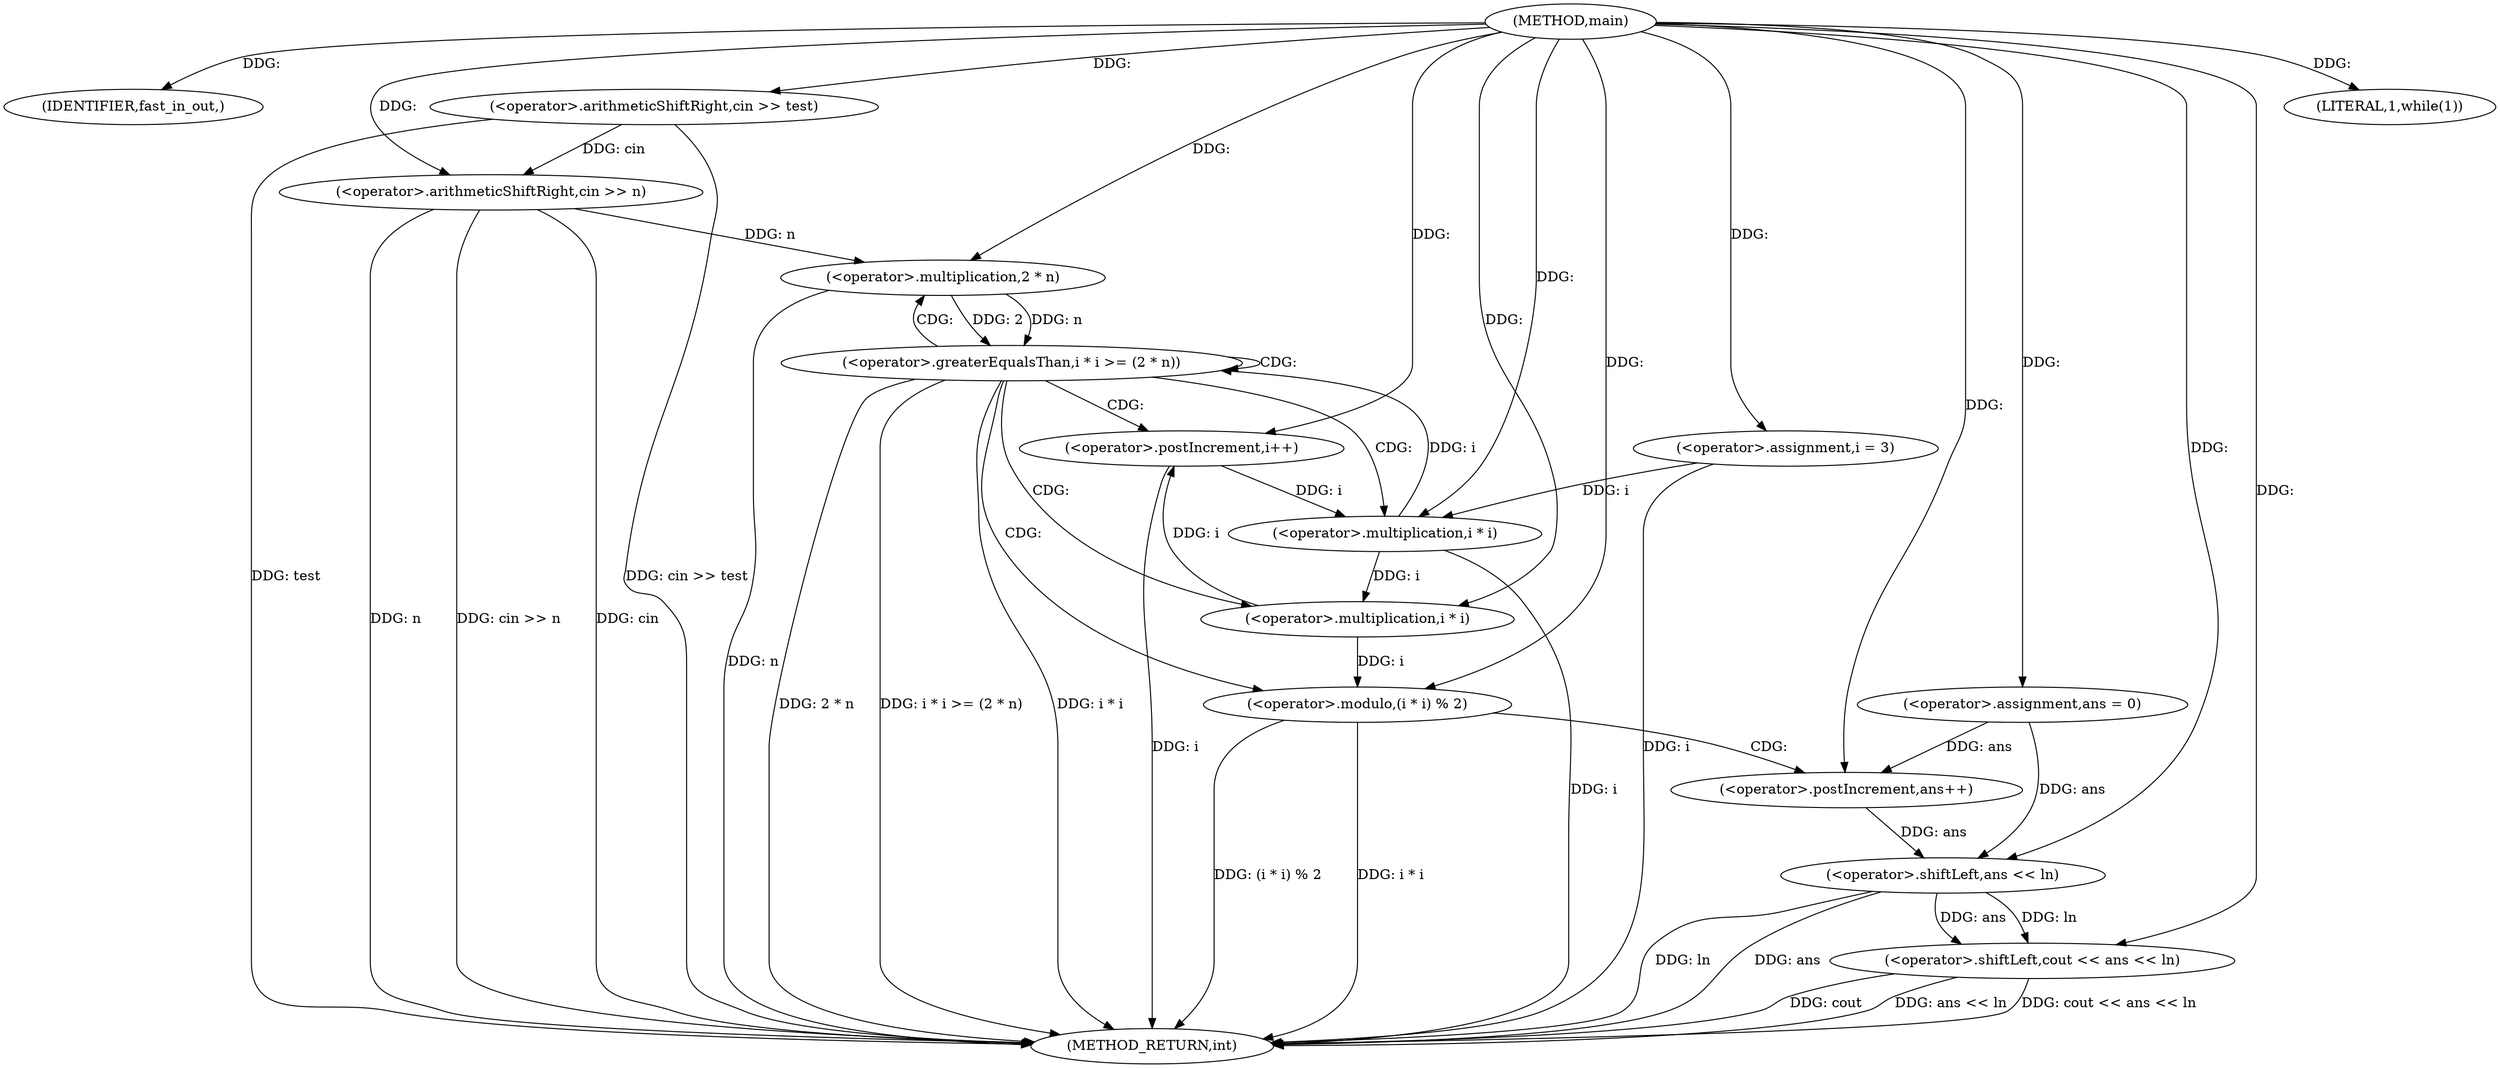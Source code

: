 digraph "main" {  
"1000112" [label = "(METHOD,main)" ]
"1000161" [label = "(METHOD_RETURN,int)" ]
"1000114" [label = "(IDENTIFIER,fast_in_out,)" ]
"1000116" [label = "(<operator>.arithmeticShiftRight,cin >> test)" ]
"1000121" [label = "(<operator>.assignment,i = 3)" ]
"1000126" [label = "(<operator>.assignment,ans = 0)" ]
"1000129" [label = "(<operator>.arithmeticShiftRight,cin >> n)" ]
"1000156" [label = "(<operator>.shiftLeft,cout << ans << ln)" ]
"1000133" [label = "(LITERAL,1,while(1))" ]
"1000154" [label = "(<operator>.postIncrement,i++)" ]
"1000158" [label = "(<operator>.shiftLeft,ans << ln)" ]
"1000136" [label = "(<operator>.greaterEqualsThan,i * i >= (2 * n))" ]
"1000146" [label = "(<operator>.modulo,(i * i) % 2)" ]
"1000152" [label = "(<operator>.postIncrement,ans++)" ]
"1000137" [label = "(<operator>.multiplication,i * i)" ]
"1000140" [label = "(<operator>.multiplication,2 * n)" ]
"1000147" [label = "(<operator>.multiplication,i * i)" ]
  "1000116" -> "1000161"  [ label = "DDG: test"] 
  "1000116" -> "1000161"  [ label = "DDG: cin >> test"] 
  "1000121" -> "1000161"  [ label = "DDG: i"] 
  "1000129" -> "1000161"  [ label = "DDG: cin"] 
  "1000129" -> "1000161"  [ label = "DDG: n"] 
  "1000129" -> "1000161"  [ label = "DDG: cin >> n"] 
  "1000137" -> "1000161"  [ label = "DDG: i"] 
  "1000136" -> "1000161"  [ label = "DDG: i * i"] 
  "1000140" -> "1000161"  [ label = "DDG: n"] 
  "1000136" -> "1000161"  [ label = "DDG: 2 * n"] 
  "1000136" -> "1000161"  [ label = "DDG: i * i >= (2 * n)"] 
  "1000146" -> "1000161"  [ label = "DDG: i * i"] 
  "1000146" -> "1000161"  [ label = "DDG: (i * i) % 2"] 
  "1000154" -> "1000161"  [ label = "DDG: i"] 
  "1000158" -> "1000161"  [ label = "DDG: ans"] 
  "1000156" -> "1000161"  [ label = "DDG: ans << ln"] 
  "1000156" -> "1000161"  [ label = "DDG: cout << ans << ln"] 
  "1000158" -> "1000161"  [ label = "DDG: ln"] 
  "1000156" -> "1000161"  [ label = "DDG: cout"] 
  "1000112" -> "1000114"  [ label = "DDG: "] 
  "1000112" -> "1000116"  [ label = "DDG: "] 
  "1000112" -> "1000121"  [ label = "DDG: "] 
  "1000112" -> "1000126"  [ label = "DDG: "] 
  "1000116" -> "1000129"  [ label = "DDG: cin"] 
  "1000112" -> "1000129"  [ label = "DDG: "] 
  "1000112" -> "1000133"  [ label = "DDG: "] 
  "1000112" -> "1000156"  [ label = "DDG: "] 
  "1000158" -> "1000156"  [ label = "DDG: ln"] 
  "1000158" -> "1000156"  [ label = "DDG: ans"] 
  "1000126" -> "1000158"  [ label = "DDG: ans"] 
  "1000152" -> "1000158"  [ label = "DDG: ans"] 
  "1000112" -> "1000158"  [ label = "DDG: "] 
  "1000147" -> "1000154"  [ label = "DDG: i"] 
  "1000112" -> "1000154"  [ label = "DDG: "] 
  "1000137" -> "1000136"  [ label = "DDG: i"] 
  "1000140" -> "1000136"  [ label = "DDG: n"] 
  "1000140" -> "1000136"  [ label = "DDG: 2"] 
  "1000147" -> "1000146"  [ label = "DDG: i"] 
  "1000112" -> "1000146"  [ label = "DDG: "] 
  "1000121" -> "1000137"  [ label = "DDG: i"] 
  "1000154" -> "1000137"  [ label = "DDG: i"] 
  "1000112" -> "1000137"  [ label = "DDG: "] 
  "1000112" -> "1000140"  [ label = "DDG: "] 
  "1000129" -> "1000140"  [ label = "DDG: n"] 
  "1000137" -> "1000147"  [ label = "DDG: i"] 
  "1000112" -> "1000147"  [ label = "DDG: "] 
  "1000126" -> "1000152"  [ label = "DDG: ans"] 
  "1000112" -> "1000152"  [ label = "DDG: "] 
  "1000136" -> "1000154"  [ label = "CDG: "] 
  "1000136" -> "1000147"  [ label = "CDG: "] 
  "1000136" -> "1000146"  [ label = "CDG: "] 
  "1000136" -> "1000137"  [ label = "CDG: "] 
  "1000136" -> "1000136"  [ label = "CDG: "] 
  "1000136" -> "1000140"  [ label = "CDG: "] 
  "1000146" -> "1000152"  [ label = "CDG: "] 
}
